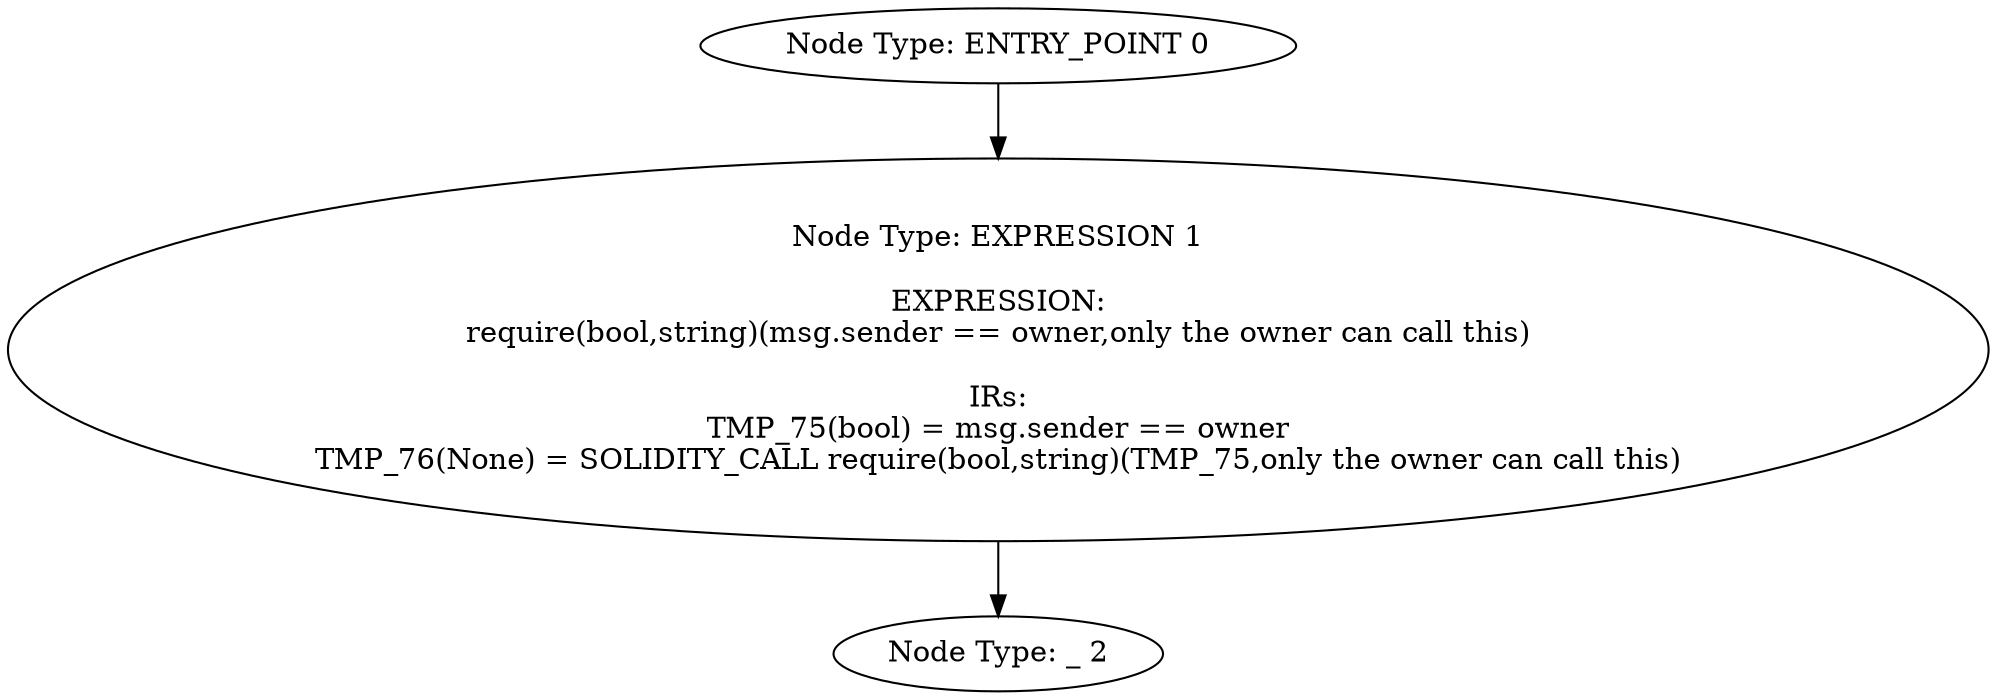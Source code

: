 digraph{
0[label="Node Type: ENTRY_POINT 0
"];
0->1;
1[label="Node Type: EXPRESSION 1

EXPRESSION:
require(bool,string)(msg.sender == owner,only the owner can call this)

IRs:
TMP_75(bool) = msg.sender == owner
TMP_76(None) = SOLIDITY_CALL require(bool,string)(TMP_75,only the owner can call this)"];
1->2;
2[label="Node Type: _ 2
"];
}
